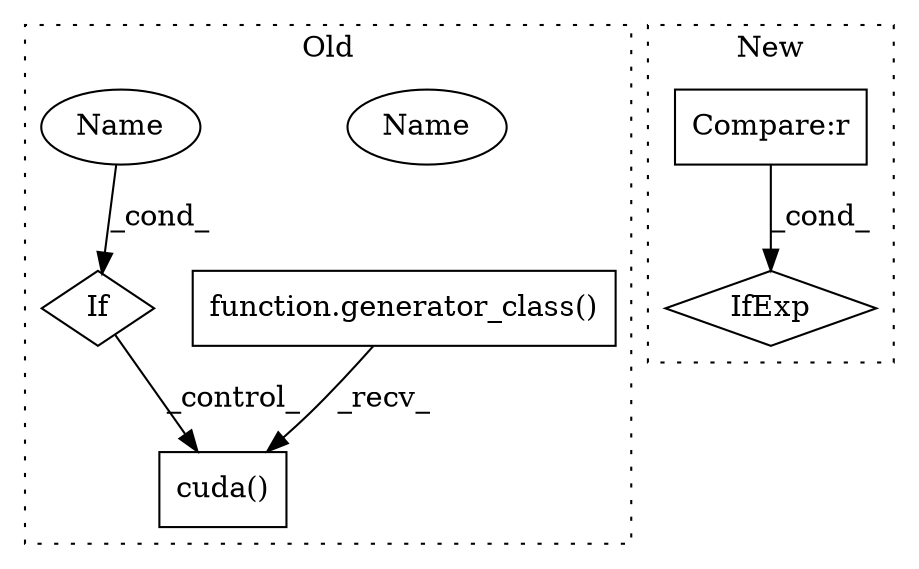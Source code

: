 digraph G {
subgraph cluster0 {
1 [label="cuda()" a="75" s="3276" l="37" shape="box"];
3 [label="If" a="96" s="3250" l="3" shape="diamond"];
4 [label="Name" a="87" s="3253" l="9" shape="ellipse"];
6 [label="function.generator_class()" a="75" s="3052" l="123" shape="box"];
7 [label="Name" a="87" s="3253" l="9" shape="ellipse"];
label = "Old";
style="dotted";
}
subgraph cluster1 {
2 [label="IfExp" a="51" s="3639,3670" l="4,20" shape="diamond"];
5 [label="Compare:r" a="40" s="3643" l="27" shape="box"];
label = "New";
style="dotted";
}
3 -> 1 [label="_control_"];
5 -> 2 [label="_cond_"];
6 -> 1 [label="_recv_"];
7 -> 3 [label="_cond_"];
}